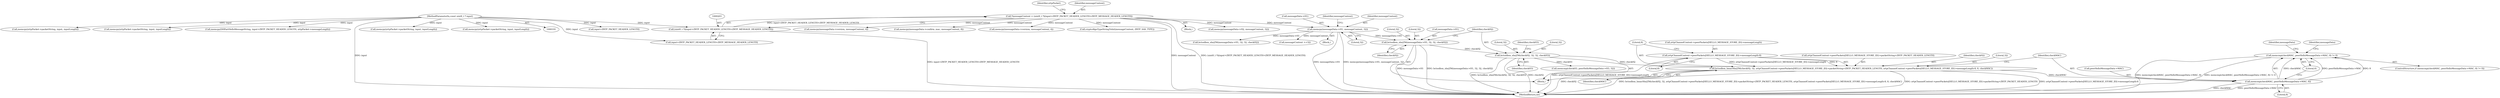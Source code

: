 digraph "0_bzrtp_bbb1e6e2f467ee4bd7b9a8c800e4f07343d7d99b@API" {
"1001203" [label="(Call,memcmp(checkMAC, peerHelloMessageData->MAC, 8) != 0)"];
"1001204" [label="(Call,memcmp(checkMAC, peerHelloMessageData->MAC, 8))"];
"1001179" [label="(Call,bctoolbox_hmacSha256(checkH2, 32, zrtpChannelContext->peerPackets[HELLO_MESSAGE_STORE_ID]->packetString+ZRTP_PACKET_HEADER_LENGTH, zrtpChannelContext->peerPackets[HELLO_MESSAGE_STORE_ID]->messageLength-8, 8, checkMAC))"];
"1001160" [label="(Call,bctoolbox_sha256(checkH2, 32, 32, checkH3))"];
"1001153" [label="(Call,bctoolbox_sha256(messageData->H1, 32, 32, checkH2))"];
"1000945" [label="(Call,memcpy(messageData->H1, messageContent, 32))"];
"1000200" [label="(Call,*messageContent = (uint8_t *)(input+ZRTP_PACKET_HEADER_LENGTH+ZRTP_MESSAGE_HEADER_LENGTH))"];
"1000202" [label="(Call,(uint8_t *)(input+ZRTP_PACKET_HEADER_LENGTH+ZRTP_MESSAGE_HEADER_LENGTH))"];
"1000194" [label="(MethodParameterIn,const uint8_t * input)"];
"1001191" [label="(Call,zrtpChannelContext->peerPackets[HELLO_MESSAGE_STORE_ID]->messageLength-8)"];
"1001164" [label="(Identifier,checkH3)"];
"1001157" [label="(Literal,32)"];
"1001218" [label="(Identifier,messageData)"];
"1001163" [label="(Literal,32)"];
"1000211" [label="(Identifier,zrtpPacket)"];
"1001168" [label="(Identifier,checkH3)"];
"1000200" [label="(Call,*messageContent = (uint8_t *)(input+ZRTP_PACKET_HEADER_LENGTH+ZRTP_MESSAGE_HEADER_LENGTH))"];
"1000945" [label="(Call,memcpy(messageData->H1, messageContent, 32))"];
"1000946" [label="(Call,messageData->H1)"];
"1000202" [label="(Call,(uint8_t *)(input+ZRTP_PACKET_HEADER_LENGTH+ZRTP_MESSAGE_HEADER_LENGTH))"];
"1001191" [label="(Call,zrtpChannelContext->peerPackets[HELLO_MESSAGE_STORE_ID]->messageLength-8)"];
"1001201" [label="(Identifier,checkMAC)"];
"1001206" [label="(Call,peerHelloMessageData->MAC)"];
"1000204" [label="(Call,input+ZRTP_PACKET_HEADER_LENGTH+ZRTP_MESSAGE_HEADER_LENGTH)"];
"1001200" [label="(Literal,8)"];
"1001204" [label="(Call,memcmp(checkMAC, peerHelloMessageData->MAC, 8))"];
"1001182" [label="(Call,zrtpChannelContext->peerPackets[HELLO_MESSAGE_STORE_ID]->packetString+ZRTP_PACKET_HEADER_LENGTH)"];
"1001080" [label="(Call,input+ZRTP_PACKET_HEADER_LENGTH)"];
"1000891" [label="(Call,memcpy(zrtpPacket->packetString, input, inputLength))"];
"1001202" [label="(ControlStructure,if (memcmp(checkMAC, peerHelloMessageData->MAC, 8) != 0))"];
"1001179" [label="(Call,bctoolbox_hmacSha256(checkH2, 32, zrtpChannelContext->peerPackets[HELLO_MESSAGE_STORE_ID]->packetString+ZRTP_PACKET_HEADER_LENGTH, zrtpChannelContext->peerPackets[HELLO_MESSAGE_STORE_ID]->messageLength-8, 8, checkMAC))"];
"1001167" [label="(Call,memcmp(checkH3, peerHelloMessageData->H3, 32))"];
"1001162" [label="(Literal,32)"];
"1001159" [label="(Identifier,checkH2)"];
"1001203" [label="(Call,memcmp(checkMAC, peerHelloMessageData->MAC, 8) != 0)"];
"1000952" [label="(Identifier,messageContent)"];
"1000988" [label="(Call,bctoolbox_sha256(messageData->H1, 32, 32, checkH2))"];
"1000951" [label="(Call,messageContent +=32)"];
"1001210" [label="(Literal,0)"];
"1000201" [label="(Identifier,messageContent)"];
"1001153" [label="(Call,bctoolbox_sha256(messageData->H1, 32, 32, checkH2))"];
"1000949" [label="(Identifier,messageContent)"];
"1000224" [label="(Call,memcpy(messageData->version, messageContent, 4))"];
"1000588" [label="(Call,memcpy(zrtpPacket->packetString, input, inputLength))"];
"1001158" [label="(Literal,32)"];
"1001192" [label="(Call,zrtpChannelContext->peerPackets[HELLO_MESSAGE_STORE_ID]->messageLength)"];
"1001213" [label="(Identifier,messageData)"];
"1001180" [label="(Identifier,checkH2)"];
"1001160" [label="(Call,bctoolbox_sha256(checkH2, 32, 32, checkH3))"];
"1000900" [label="(Block,)"];
"1001078" [label="(Call,memcpy(DHPartHelloMessageString, input+ZRTP_PACKET_HEADER_LENGTH, zrtpPacket->messageLength))"];
"1001209" [label="(Literal,8)"];
"1001379" [label="(Call,memcpy(messageData->confirm_mac, messageContent, 8))"];
"1001199" [label="(Literal,8)"];
"1001941" [label="(Call,memcpy(messageData->version, messageContent, 4))"];
"1001181" [label="(Literal,32)"];
"1001124" [label="(Block,)"];
"1001154" [label="(Call,messageData->H1)"];
"1000950" [label="(Literal,32)"];
"1001161" [label="(Identifier,checkH2)"];
"1001205" [label="(Identifier,checkMAC)"];
"1000812" [label="(Call,cryptoAlgoTypeStringToInt(messageContent, ZRTP_SAS_TYPE))"];
"1001966" [label="(MethodReturn,int)"];
"1000197" [label="(Block,)"];
"1001915" [label="(Call,memcpy(zrtpPacket->packetString, input, inputLength))"];
"1000624" [label="(Call,memcpy(messageData->H2, messageContent, 32))"];
"1001285" [label="(Call,memcpy(zrtpPacket->packetString, input, inputLength))"];
"1000194" [label="(MethodParameterIn,const uint8_t * input)"];
"1001203" -> "1001202"  [label="AST: "];
"1001203" -> "1001210"  [label="CFG: "];
"1001204" -> "1001203"  [label="AST: "];
"1001210" -> "1001203"  [label="AST: "];
"1001213" -> "1001203"  [label="CFG: "];
"1001218" -> "1001203"  [label="CFG: "];
"1001203" -> "1001966"  [label="DDG: memcmp(checkMAC, peerHelloMessageData->MAC, 8)"];
"1001203" -> "1001966"  [label="DDG: memcmp(checkMAC, peerHelloMessageData->MAC, 8) != 0"];
"1001204" -> "1001203"  [label="DDG: checkMAC"];
"1001204" -> "1001203"  [label="DDG: peerHelloMessageData->MAC"];
"1001204" -> "1001203"  [label="DDG: 8"];
"1001204" -> "1001209"  [label="CFG: "];
"1001205" -> "1001204"  [label="AST: "];
"1001206" -> "1001204"  [label="AST: "];
"1001209" -> "1001204"  [label="AST: "];
"1001210" -> "1001204"  [label="CFG: "];
"1001204" -> "1001966"  [label="DDG: checkMAC"];
"1001204" -> "1001966"  [label="DDG: peerHelloMessageData->MAC"];
"1001179" -> "1001204"  [label="DDG: checkMAC"];
"1001179" -> "1001124"  [label="AST: "];
"1001179" -> "1001201"  [label="CFG: "];
"1001180" -> "1001179"  [label="AST: "];
"1001181" -> "1001179"  [label="AST: "];
"1001182" -> "1001179"  [label="AST: "];
"1001191" -> "1001179"  [label="AST: "];
"1001200" -> "1001179"  [label="AST: "];
"1001201" -> "1001179"  [label="AST: "];
"1001205" -> "1001179"  [label="CFG: "];
"1001179" -> "1001966"  [label="DDG: bctoolbox_hmacSha256(checkH2, 32, zrtpChannelContext->peerPackets[HELLO_MESSAGE_STORE_ID]->packetString+ZRTP_PACKET_HEADER_LENGTH, zrtpChannelContext->peerPackets[HELLO_MESSAGE_STORE_ID]->messageLength-8, 8, checkMAC)"];
"1001179" -> "1001966"  [label="DDG: zrtpChannelContext->peerPackets[HELLO_MESSAGE_STORE_ID]->packetString+ZRTP_PACKET_HEADER_LENGTH"];
"1001179" -> "1001966"  [label="DDG: zrtpChannelContext->peerPackets[HELLO_MESSAGE_STORE_ID]->messageLength-8"];
"1001179" -> "1001966"  [label="DDG: checkH2"];
"1001160" -> "1001179"  [label="DDG: checkH2"];
"1001191" -> "1001179"  [label="DDG: zrtpChannelContext->peerPackets[HELLO_MESSAGE_STORE_ID]->messageLength"];
"1001191" -> "1001179"  [label="DDG: 8"];
"1001160" -> "1001124"  [label="AST: "];
"1001160" -> "1001164"  [label="CFG: "];
"1001161" -> "1001160"  [label="AST: "];
"1001162" -> "1001160"  [label="AST: "];
"1001163" -> "1001160"  [label="AST: "];
"1001164" -> "1001160"  [label="AST: "];
"1001168" -> "1001160"  [label="CFG: "];
"1001160" -> "1001966"  [label="DDG: bctoolbox_sha256(checkH2, 32, 32, checkH3)"];
"1001160" -> "1001966"  [label="DDG: checkH2"];
"1001153" -> "1001160"  [label="DDG: checkH2"];
"1001160" -> "1001167"  [label="DDG: checkH3"];
"1001153" -> "1001124"  [label="AST: "];
"1001153" -> "1001159"  [label="CFG: "];
"1001154" -> "1001153"  [label="AST: "];
"1001157" -> "1001153"  [label="AST: "];
"1001158" -> "1001153"  [label="AST: "];
"1001159" -> "1001153"  [label="AST: "];
"1001161" -> "1001153"  [label="CFG: "];
"1001153" -> "1001966"  [label="DDG: messageData->H1"];
"1001153" -> "1001966"  [label="DDG: bctoolbox_sha256(messageData->H1, 32, 32, checkH2)"];
"1000945" -> "1001153"  [label="DDG: messageData->H1"];
"1000945" -> "1000900"  [label="AST: "];
"1000945" -> "1000950"  [label="CFG: "];
"1000946" -> "1000945"  [label="AST: "];
"1000949" -> "1000945"  [label="AST: "];
"1000950" -> "1000945"  [label="AST: "];
"1000952" -> "1000945"  [label="CFG: "];
"1000945" -> "1001966"  [label="DDG: messageData->H1"];
"1000945" -> "1001966"  [label="DDG: memcpy(messageData->H1, messageContent, 32)"];
"1000200" -> "1000945"  [label="DDG: messageContent"];
"1000945" -> "1000951"  [label="DDG: messageContent"];
"1000945" -> "1000988"  [label="DDG: messageData->H1"];
"1000200" -> "1000197"  [label="AST: "];
"1000200" -> "1000202"  [label="CFG: "];
"1000201" -> "1000200"  [label="AST: "];
"1000202" -> "1000200"  [label="AST: "];
"1000211" -> "1000200"  [label="CFG: "];
"1000200" -> "1001966"  [label="DDG: messageContent"];
"1000200" -> "1001966"  [label="DDG: (uint8_t *)(input+ZRTP_PACKET_HEADER_LENGTH+ZRTP_MESSAGE_HEADER_LENGTH)"];
"1000202" -> "1000200"  [label="DDG: input+ZRTP_PACKET_HEADER_LENGTH+ZRTP_MESSAGE_HEADER_LENGTH"];
"1000200" -> "1000224"  [label="DDG: messageContent"];
"1000200" -> "1000624"  [label="DDG: messageContent"];
"1000200" -> "1000812"  [label="DDG: messageContent"];
"1000200" -> "1001379"  [label="DDG: messageContent"];
"1000200" -> "1001941"  [label="DDG: messageContent"];
"1000202" -> "1000204"  [label="CFG: "];
"1000203" -> "1000202"  [label="AST: "];
"1000204" -> "1000202"  [label="AST: "];
"1000202" -> "1001966"  [label="DDG: input+ZRTP_PACKET_HEADER_LENGTH+ZRTP_MESSAGE_HEADER_LENGTH"];
"1000194" -> "1000202"  [label="DDG: input"];
"1000194" -> "1000191"  [label="AST: "];
"1000194" -> "1001966"  [label="DDG: input"];
"1000194" -> "1000204"  [label="DDG: input"];
"1000194" -> "1000588"  [label="DDG: input"];
"1000194" -> "1000891"  [label="DDG: input"];
"1000194" -> "1001078"  [label="DDG: input"];
"1000194" -> "1001080"  [label="DDG: input"];
"1000194" -> "1001285"  [label="DDG: input"];
"1000194" -> "1001915"  [label="DDG: input"];
"1001191" -> "1001199"  [label="CFG: "];
"1001192" -> "1001191"  [label="AST: "];
"1001199" -> "1001191"  [label="AST: "];
"1001200" -> "1001191"  [label="CFG: "];
"1001191" -> "1001966"  [label="DDG: zrtpChannelContext->peerPackets[HELLO_MESSAGE_STORE_ID]->messageLength"];
}
